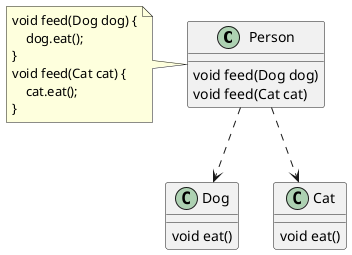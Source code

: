 @startuml

class Person{
    void feed(Dog dog)
    void feed(Cat cat)
}
note left
void feed(Dog dog) {
    dog.eat();
}
void feed(Cat cat) {
    cat.eat();
}
end note

class Dog{
    void eat()
}

class Cat{
    void eat()
}

Person ..> Dog
Person ..> Cat

@enduml
